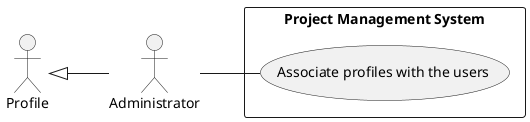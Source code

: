 @startuml
left to right direction

Profile <|-- :Administrator:

rectangle "Project Management System"{
:Administrator: as Administrator
Administrator -- (Associate profiles with the users)
}

@enduml